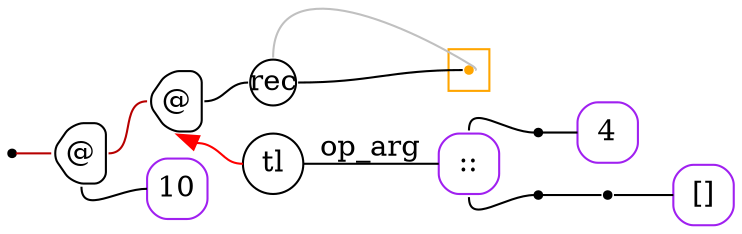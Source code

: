 digraph G {
  rankdir=LR;
  edge[arrowhead=none,arrowtail=none];
  node[fixedsize=true,shape=circle]
  size="9.201041666666667,5.219270833333334";
  labeldistance=0;
  nodesep=.175;
  ranksep=.175;

 nd1[shape=point];
   nd34[label="4",tooltip="nd34-ConstGraph",style=rounded,orientation=90,shape=square,width=.4,height=.4,color="purple"];
   nd39[label="[]",tooltip="nd39-ConstEmptyGraph",style=rounded,orientation=90,shape=square,width=.4,height=.4,color="purple"];
   nd182[label="::",tooltip="nd182-ConstListGraph",style=rounded,orientation=90,shape=square,width=.4,height=.4,color="purple"];
 nd391[label="rec",tooltip="nd391-RecurGraph",style=rounded,width=.3,height=.3,color="#000000"];
   subgraph cluster_nd395 {
     graph[style=fill,color="orange"];
     ndcluster_nd395[tooltip="nd395",orientation=90,shape=point,color="orange"];
   };
 nd332[label="@",tooltip="nd332-AppGraph",style=rounded,orientation=90,shape=house,width=.4,height=.4,color="#000000"];
 nd333[label="@",tooltip="nd333-AppGraph",style=rounded,orientation=90,shape=house,width=.4,height=.4,color="#000000"];
 nd441[label=" ",tooltip="nd441-ContractGraph",style=rounded,orientation=90,shape=point];
 nd453[label=" ",tooltip="nd453-ContractGraph",style=rounded,orientation=90,shape=point];
 nd454[label=" ",tooltip="nd454-ContractGraph",style=rounded,orientation=90,shape=point];
   nd463[label="10",tooltip="nd463-ConstGraph",style=rounded,orientation=90,shape=square,width=.4,height=.4,color="purple"];
 nd340[label="tl",tooltip="nd340-UnOpGraph",style=rounded,width=.4,height=.4,color="#000000"];

  nd182->nd453[tailport=n,headport=w];
  nd182->nd454[tailport=s,headport=w];
  nd453->nd34[tailport=e,headport=w];
  nd441->nd39[tailport=e,headport=w];
  nd333->nd340[dir=back,headport=w,tailport=s,color=red,arrowtail=normal];
  nd340->nd182[label="op_arg",tailport=e,headport=w];
  nd333->nd391[tailport=e,headport=w,color=black,arrowhead=none,arrowtail=none];
  nd332->nd333[tailport=e,headport=w,color="#b70000",arrowhead=none,arrowtail=none];
  nd332->nd463[tailport=s,headport=w];
  nd1->nd332[label="",tailport=e,headport=w,color="#b70000",arrowhead=none,arrowtail=none];
  nd391->ndcluster_nd395[dir=back,headport=e,tailport=n,color=grey,arrowhead=none,arrowtail=none];
  nd391->ndcluster_nd395[tailport=e,headport=w];
  nd454->nd441[tailport=e,headport=w];
}